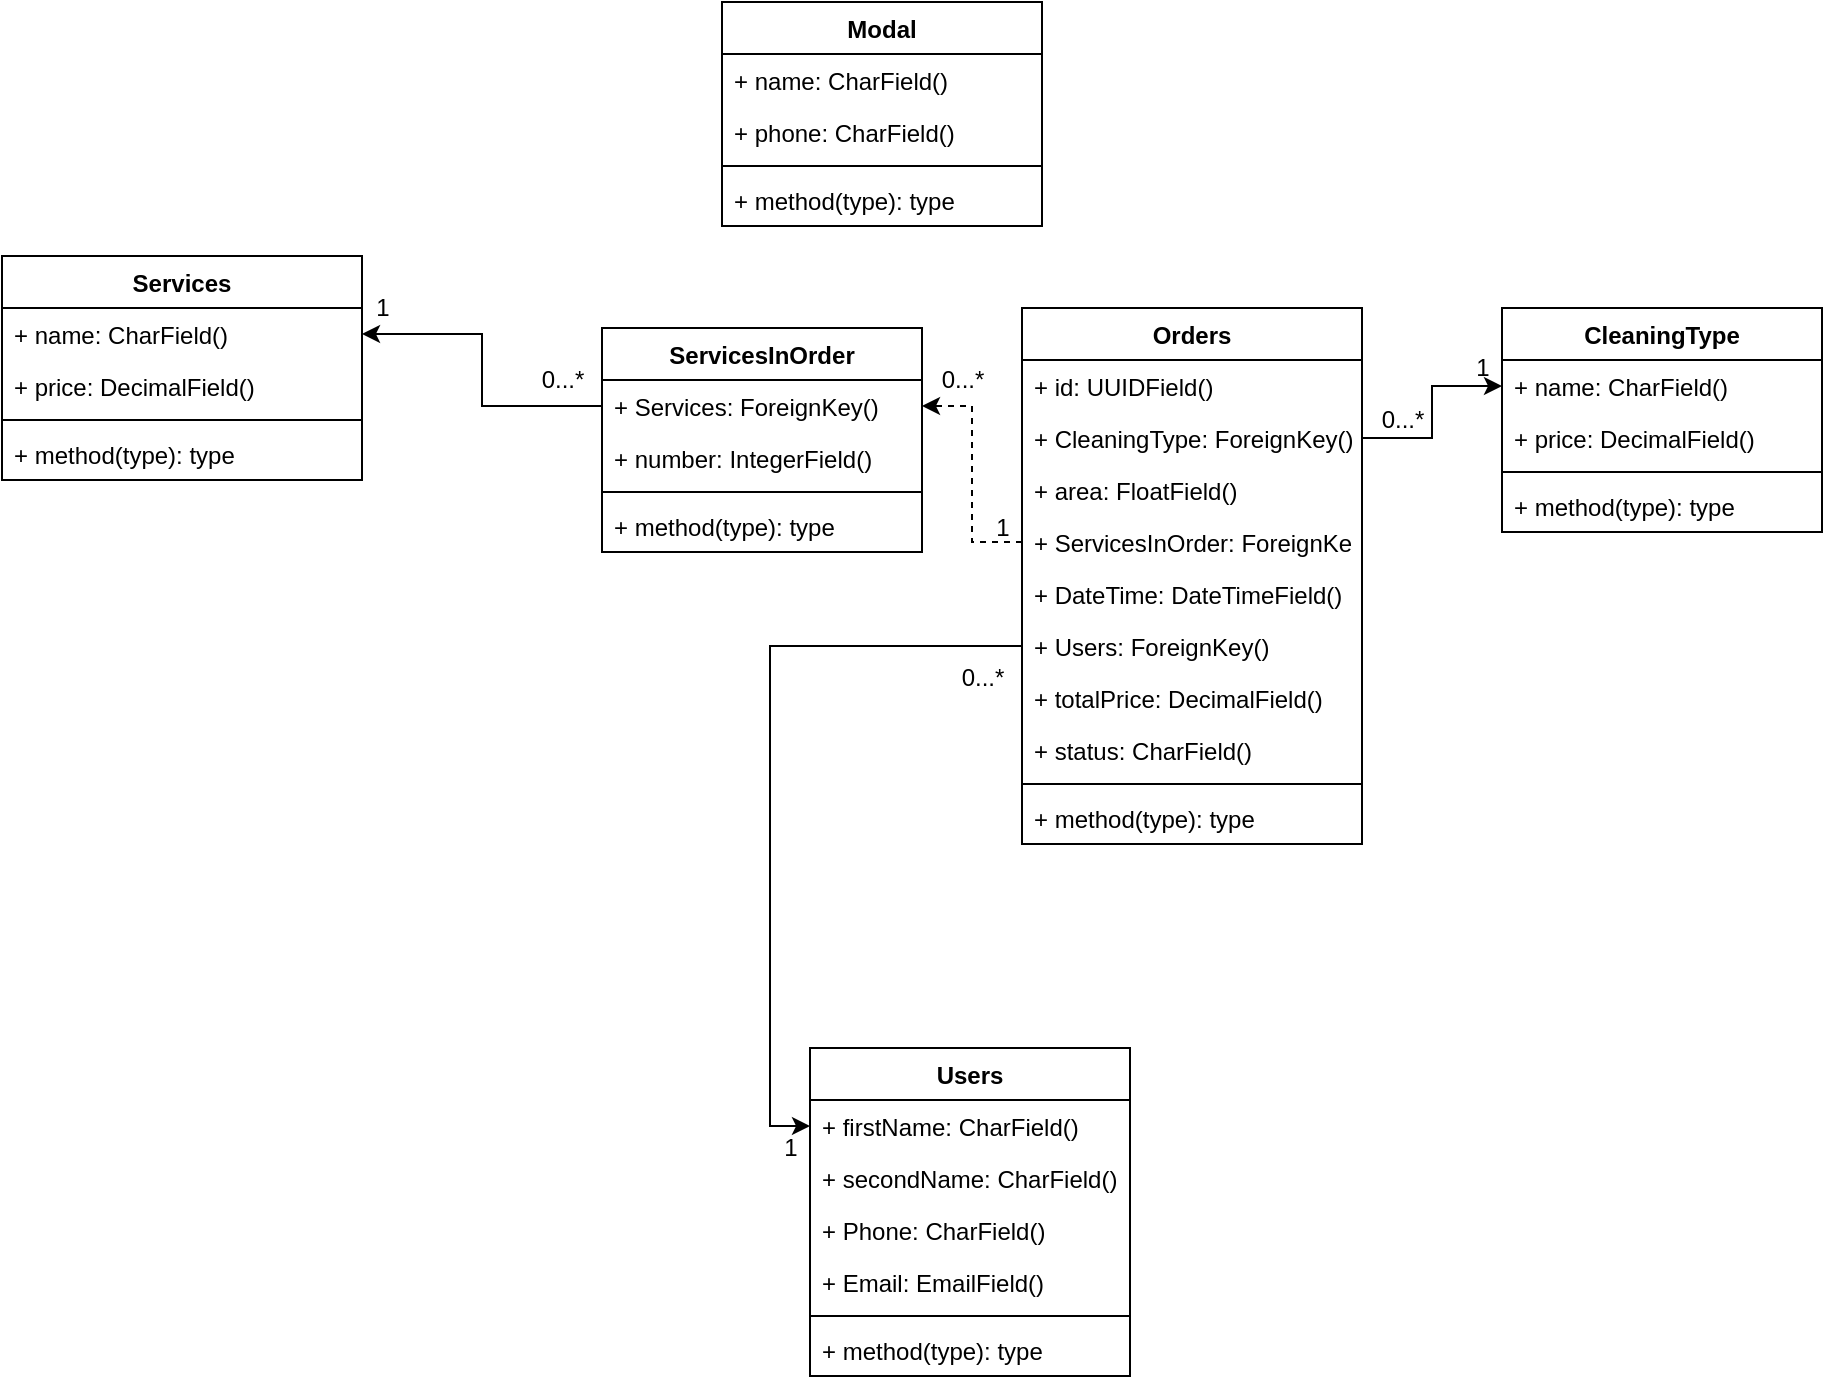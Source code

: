 <mxfile version="15.9.1" type="github">
  <diagram id="ygY2HYuMcvHjH5VAy_jx" name="Page-1">
    <mxGraphModel dx="2009" dy="800" grid="1" gridSize="10" guides="1" tooltips="1" connect="1" arrows="1" fold="1" page="1" pageScale="1" pageWidth="827" pageHeight="1169" math="0" shadow="0">
      <root>
        <mxCell id="0" />
        <mxCell id="1" parent="0" />
        <mxCell id="gsLRtTmGLF1T1LJWoBjL-1" value="Modal" style="swimlane;fontStyle=1;align=center;verticalAlign=top;childLayout=stackLayout;horizontal=1;startSize=26;horizontalStack=0;resizeParent=1;resizeParentMax=0;resizeLast=0;collapsible=1;marginBottom=0;" vertex="1" parent="1">
          <mxGeometry x="290" y="247" width="160" height="112" as="geometry" />
        </mxCell>
        <mxCell id="gsLRtTmGLF1T1LJWoBjL-2" value="+ name: CharField()" style="text;strokeColor=none;fillColor=none;align=left;verticalAlign=top;spacingLeft=4;spacingRight=4;overflow=hidden;rotatable=0;points=[[0,0.5],[1,0.5]];portConstraint=eastwest;" vertex="1" parent="gsLRtTmGLF1T1LJWoBjL-1">
          <mxGeometry y="26" width="160" height="26" as="geometry" />
        </mxCell>
        <mxCell id="gsLRtTmGLF1T1LJWoBjL-110" value="+ phone: CharField()" style="text;strokeColor=none;fillColor=none;align=left;verticalAlign=top;spacingLeft=4;spacingRight=4;overflow=hidden;rotatable=0;points=[[0,0.5],[1,0.5]];portConstraint=eastwest;" vertex="1" parent="gsLRtTmGLF1T1LJWoBjL-1">
          <mxGeometry y="52" width="160" height="26" as="geometry" />
        </mxCell>
        <mxCell id="gsLRtTmGLF1T1LJWoBjL-3" value="" style="line;strokeWidth=1;fillColor=none;align=left;verticalAlign=middle;spacingTop=-1;spacingLeft=3;spacingRight=3;rotatable=0;labelPosition=right;points=[];portConstraint=eastwest;" vertex="1" parent="gsLRtTmGLF1T1LJWoBjL-1">
          <mxGeometry y="78" width="160" height="8" as="geometry" />
        </mxCell>
        <mxCell id="gsLRtTmGLF1T1LJWoBjL-4" value="+ method(type): type" style="text;strokeColor=none;fillColor=none;align=left;verticalAlign=top;spacingLeft=4;spacingRight=4;overflow=hidden;rotatable=0;points=[[0,0.5],[1,0.5]];portConstraint=eastwest;" vertex="1" parent="gsLRtTmGLF1T1LJWoBjL-1">
          <mxGeometry y="86" width="160" height="26" as="geometry" />
        </mxCell>
        <mxCell id="gsLRtTmGLF1T1LJWoBjL-5" value="Orders" style="swimlane;fontStyle=1;align=center;verticalAlign=top;childLayout=stackLayout;horizontal=1;startSize=26;horizontalStack=0;resizeParent=1;resizeParentMax=0;resizeLast=0;collapsible=1;marginBottom=0;" vertex="1" parent="1">
          <mxGeometry x="440" y="400" width="170" height="268" as="geometry" />
        </mxCell>
        <mxCell id="gsLRtTmGLF1T1LJWoBjL-6" value="+ id: UUIDField()" style="text;strokeColor=none;fillColor=none;align=left;verticalAlign=top;spacingLeft=4;spacingRight=4;overflow=hidden;rotatable=0;points=[[0,0.5],[1,0.5]];portConstraint=eastwest;" vertex="1" parent="gsLRtTmGLF1T1LJWoBjL-5">
          <mxGeometry y="26" width="170" height="26" as="geometry" />
        </mxCell>
        <mxCell id="gsLRtTmGLF1T1LJWoBjL-68" value="+ CleaningType: ForeignKey()" style="text;strokeColor=none;fillColor=none;align=left;verticalAlign=top;spacingLeft=4;spacingRight=4;overflow=hidden;rotatable=0;points=[[0,0.5],[1,0.5]];portConstraint=eastwest;" vertex="1" parent="gsLRtTmGLF1T1LJWoBjL-5">
          <mxGeometry y="52" width="170" height="26" as="geometry" />
        </mxCell>
        <mxCell id="gsLRtTmGLF1T1LJWoBjL-69" value="+ area: FloatField()" style="text;strokeColor=none;fillColor=none;align=left;verticalAlign=top;spacingLeft=4;spacingRight=4;overflow=hidden;rotatable=0;points=[[0,0.5],[1,0.5]];portConstraint=eastwest;" vertex="1" parent="gsLRtTmGLF1T1LJWoBjL-5">
          <mxGeometry y="78" width="170" height="26" as="geometry" />
        </mxCell>
        <mxCell id="gsLRtTmGLF1T1LJWoBjL-70" value="+ ServicesInOrder: ForeignKey()" style="text;strokeColor=none;fillColor=none;align=left;verticalAlign=top;spacingLeft=4;spacingRight=4;overflow=hidden;rotatable=0;points=[[0,0.5],[1,0.5]];portConstraint=eastwest;" vertex="1" parent="gsLRtTmGLF1T1LJWoBjL-5">
          <mxGeometry y="104" width="170" height="26" as="geometry" />
        </mxCell>
        <mxCell id="gsLRtTmGLF1T1LJWoBjL-100" value="+ DateTime: DateTimeField()" style="text;strokeColor=none;fillColor=none;align=left;verticalAlign=top;spacingLeft=4;spacingRight=4;overflow=hidden;rotatable=0;points=[[0,0.5],[1,0.5]];portConstraint=eastwest;" vertex="1" parent="gsLRtTmGLF1T1LJWoBjL-5">
          <mxGeometry y="130" width="170" height="26" as="geometry" />
        </mxCell>
        <mxCell id="gsLRtTmGLF1T1LJWoBjL-101" value="+ Users: ForeignKey()" style="text;strokeColor=none;fillColor=none;align=left;verticalAlign=top;spacingLeft=4;spacingRight=4;overflow=hidden;rotatable=0;points=[[0,0.5],[1,0.5]];portConstraint=eastwest;" vertex="1" parent="gsLRtTmGLF1T1LJWoBjL-5">
          <mxGeometry y="156" width="170" height="26" as="geometry" />
        </mxCell>
        <mxCell id="gsLRtTmGLF1T1LJWoBjL-103" value="+ totalPrice: DecimalField()" style="text;strokeColor=none;fillColor=none;align=left;verticalAlign=top;spacingLeft=4;spacingRight=4;overflow=hidden;rotatable=0;points=[[0,0.5],[1,0.5]];portConstraint=eastwest;" vertex="1" parent="gsLRtTmGLF1T1LJWoBjL-5">
          <mxGeometry y="182" width="170" height="26" as="geometry" />
        </mxCell>
        <mxCell id="gsLRtTmGLF1T1LJWoBjL-104" value="+ status: CharField()" style="text;strokeColor=none;fillColor=none;align=left;verticalAlign=top;spacingLeft=4;spacingRight=4;overflow=hidden;rotatable=0;points=[[0,0.5],[1,0.5]];portConstraint=eastwest;" vertex="1" parent="gsLRtTmGLF1T1LJWoBjL-5">
          <mxGeometry y="208" width="170" height="26" as="geometry" />
        </mxCell>
        <mxCell id="gsLRtTmGLF1T1LJWoBjL-7" value="" style="line;strokeWidth=1;fillColor=none;align=left;verticalAlign=middle;spacingTop=-1;spacingLeft=3;spacingRight=3;rotatable=0;labelPosition=right;points=[];portConstraint=eastwest;" vertex="1" parent="gsLRtTmGLF1T1LJWoBjL-5">
          <mxGeometry y="234" width="170" height="8" as="geometry" />
        </mxCell>
        <mxCell id="gsLRtTmGLF1T1LJWoBjL-8" value="+ method(type): type" style="text;strokeColor=none;fillColor=none;align=left;verticalAlign=top;spacingLeft=4;spacingRight=4;overflow=hidden;rotatable=0;points=[[0,0.5],[1,0.5]];portConstraint=eastwest;" vertex="1" parent="gsLRtTmGLF1T1LJWoBjL-5">
          <mxGeometry y="242" width="170" height="26" as="geometry" />
        </mxCell>
        <mxCell id="gsLRtTmGLF1T1LJWoBjL-9" value="Users" style="swimlane;fontStyle=1;align=center;verticalAlign=top;childLayout=stackLayout;horizontal=1;startSize=26;horizontalStack=0;resizeParent=1;resizeParentMax=0;resizeLast=0;collapsible=1;marginBottom=0;" vertex="1" parent="1">
          <mxGeometry x="334" y="770" width="160" height="164" as="geometry" />
        </mxCell>
        <mxCell id="gsLRtTmGLF1T1LJWoBjL-10" value="+ firstName: CharField()" style="text;strokeColor=none;fillColor=none;align=left;verticalAlign=top;spacingLeft=4;spacingRight=4;overflow=hidden;rotatable=0;points=[[0,0.5],[1,0.5]];portConstraint=eastwest;" vertex="1" parent="gsLRtTmGLF1T1LJWoBjL-9">
          <mxGeometry y="26" width="160" height="26" as="geometry" />
        </mxCell>
        <mxCell id="gsLRtTmGLF1T1LJWoBjL-54" value="+ secondName: CharField()" style="text;strokeColor=none;fillColor=none;align=left;verticalAlign=top;spacingLeft=4;spacingRight=4;overflow=hidden;rotatable=0;points=[[0,0.5],[1,0.5]];portConstraint=eastwest;" vertex="1" parent="gsLRtTmGLF1T1LJWoBjL-9">
          <mxGeometry y="52" width="160" height="26" as="geometry" />
        </mxCell>
        <mxCell id="gsLRtTmGLF1T1LJWoBjL-120" value="+ Phone: CharField()" style="text;strokeColor=none;fillColor=none;align=left;verticalAlign=top;spacingLeft=4;spacingRight=4;overflow=hidden;rotatable=0;points=[[0,0.5],[1,0.5]];portConstraint=eastwest;" vertex="1" parent="gsLRtTmGLF1T1LJWoBjL-9">
          <mxGeometry y="78" width="160" height="26" as="geometry" />
        </mxCell>
        <mxCell id="gsLRtTmGLF1T1LJWoBjL-121" value="+ Email: EmailField()" style="text;strokeColor=none;fillColor=none;align=left;verticalAlign=top;spacingLeft=4;spacingRight=4;overflow=hidden;rotatable=0;points=[[0,0.5],[1,0.5]];portConstraint=eastwest;" vertex="1" parent="gsLRtTmGLF1T1LJWoBjL-9">
          <mxGeometry y="104" width="160" height="26" as="geometry" />
        </mxCell>
        <mxCell id="gsLRtTmGLF1T1LJWoBjL-11" value="" style="line;strokeWidth=1;fillColor=none;align=left;verticalAlign=middle;spacingTop=-1;spacingLeft=3;spacingRight=3;rotatable=0;labelPosition=right;points=[];portConstraint=eastwest;" vertex="1" parent="gsLRtTmGLF1T1LJWoBjL-9">
          <mxGeometry y="130" width="160" height="8" as="geometry" />
        </mxCell>
        <mxCell id="gsLRtTmGLF1T1LJWoBjL-12" value="+ method(type): type" style="text;strokeColor=none;fillColor=none;align=left;verticalAlign=top;spacingLeft=4;spacingRight=4;overflow=hidden;rotatable=0;points=[[0,0.5],[1,0.5]];portConstraint=eastwest;" vertex="1" parent="gsLRtTmGLF1T1LJWoBjL-9">
          <mxGeometry y="138" width="160" height="26" as="geometry" />
        </mxCell>
        <mxCell id="gsLRtTmGLF1T1LJWoBjL-13" value="CleaningType" style="swimlane;fontStyle=1;align=center;verticalAlign=top;childLayout=stackLayout;horizontal=1;startSize=26;horizontalStack=0;resizeParent=1;resizeParentMax=0;resizeLast=0;collapsible=1;marginBottom=0;" vertex="1" parent="1">
          <mxGeometry x="680" y="400" width="160" height="112" as="geometry" />
        </mxCell>
        <mxCell id="gsLRtTmGLF1T1LJWoBjL-14" value="+ name: CharField()" style="text;strokeColor=none;fillColor=none;align=left;verticalAlign=top;spacingLeft=4;spacingRight=4;overflow=hidden;rotatable=0;points=[[0,0.5],[1,0.5]];portConstraint=eastwest;" vertex="1" parent="gsLRtTmGLF1T1LJWoBjL-13">
          <mxGeometry y="26" width="160" height="26" as="geometry" />
        </mxCell>
        <mxCell id="gsLRtTmGLF1T1LJWoBjL-22" value="+ price: DecimalField()" style="text;strokeColor=none;fillColor=none;align=left;verticalAlign=top;spacingLeft=4;spacingRight=4;overflow=hidden;rotatable=0;points=[[0,0.5],[1,0.5]];portConstraint=eastwest;" vertex="1" parent="gsLRtTmGLF1T1LJWoBjL-13">
          <mxGeometry y="52" width="160" height="26" as="geometry" />
        </mxCell>
        <mxCell id="gsLRtTmGLF1T1LJWoBjL-15" value="" style="line;strokeWidth=1;fillColor=none;align=left;verticalAlign=middle;spacingTop=-1;spacingLeft=3;spacingRight=3;rotatable=0;labelPosition=right;points=[];portConstraint=eastwest;" vertex="1" parent="gsLRtTmGLF1T1LJWoBjL-13">
          <mxGeometry y="78" width="160" height="8" as="geometry" />
        </mxCell>
        <mxCell id="gsLRtTmGLF1T1LJWoBjL-16" value="+ method(type): type" style="text;strokeColor=none;fillColor=none;align=left;verticalAlign=top;spacingLeft=4;spacingRight=4;overflow=hidden;rotatable=0;points=[[0,0.5],[1,0.5]];portConstraint=eastwest;" vertex="1" parent="gsLRtTmGLF1T1LJWoBjL-13">
          <mxGeometry y="86" width="160" height="26" as="geometry" />
        </mxCell>
        <mxCell id="gsLRtTmGLF1T1LJWoBjL-27" value="Services" style="swimlane;fontStyle=1;align=center;verticalAlign=top;childLayout=stackLayout;horizontal=1;startSize=26;horizontalStack=0;resizeParent=1;resizeParentMax=0;resizeLast=0;collapsible=1;marginBottom=0;" vertex="1" parent="1">
          <mxGeometry x="-70" y="374" width="180" height="112" as="geometry" />
        </mxCell>
        <mxCell id="gsLRtTmGLF1T1LJWoBjL-32" value="+ name: CharField()" style="text;strokeColor=none;fillColor=none;align=left;verticalAlign=top;spacingLeft=4;spacingRight=4;overflow=hidden;rotatable=0;points=[[0,0.5],[1,0.5]];portConstraint=eastwest;" vertex="1" parent="gsLRtTmGLF1T1LJWoBjL-27">
          <mxGeometry y="26" width="180" height="26" as="geometry" />
        </mxCell>
        <mxCell id="gsLRtTmGLF1T1LJWoBjL-112" value="+ price: DecimalField()" style="text;strokeColor=none;fillColor=none;align=left;verticalAlign=top;spacingLeft=4;spacingRight=4;overflow=hidden;rotatable=0;points=[[0,0.5],[1,0.5]];portConstraint=eastwest;" vertex="1" parent="gsLRtTmGLF1T1LJWoBjL-27">
          <mxGeometry y="52" width="180" height="26" as="geometry" />
        </mxCell>
        <mxCell id="gsLRtTmGLF1T1LJWoBjL-29" value="" style="line;strokeWidth=1;fillColor=none;align=left;verticalAlign=middle;spacingTop=-1;spacingLeft=3;spacingRight=3;rotatable=0;labelPosition=right;points=[];portConstraint=eastwest;" vertex="1" parent="gsLRtTmGLF1T1LJWoBjL-27">
          <mxGeometry y="78" width="180" height="8" as="geometry" />
        </mxCell>
        <mxCell id="gsLRtTmGLF1T1LJWoBjL-30" value="+ method(type): type" style="text;strokeColor=none;fillColor=none;align=left;verticalAlign=top;spacingLeft=4;spacingRight=4;overflow=hidden;rotatable=0;points=[[0,0.5],[1,0.5]];portConstraint=eastwest;" vertex="1" parent="gsLRtTmGLF1T1LJWoBjL-27">
          <mxGeometry y="86" width="180" height="26" as="geometry" />
        </mxCell>
        <mxCell id="gsLRtTmGLF1T1LJWoBjL-99" style="edgeStyle=orthogonalEdgeStyle;rounded=0;orthogonalLoop=1;jettySize=auto;html=1;exitX=1;exitY=0.5;exitDx=0;exitDy=0;entryX=0;entryY=0.5;entryDx=0;entryDy=0;" edge="1" parent="1" source="gsLRtTmGLF1T1LJWoBjL-68" target="gsLRtTmGLF1T1LJWoBjL-14">
          <mxGeometry relative="1" as="geometry" />
        </mxCell>
        <mxCell id="gsLRtTmGLF1T1LJWoBjL-111" style="edgeStyle=orthogonalEdgeStyle;rounded=0;orthogonalLoop=1;jettySize=auto;html=1;exitX=0;exitY=0.5;exitDx=0;exitDy=0;entryX=0;entryY=0.5;entryDx=0;entryDy=0;" edge="1" parent="1" source="gsLRtTmGLF1T1LJWoBjL-101" target="gsLRtTmGLF1T1LJWoBjL-10">
          <mxGeometry relative="1" as="geometry" />
        </mxCell>
        <mxCell id="gsLRtTmGLF1T1LJWoBjL-114" value="ServicesInOrder" style="swimlane;fontStyle=1;align=center;verticalAlign=top;childLayout=stackLayout;horizontal=1;startSize=26;horizontalStack=0;resizeParent=1;resizeParentMax=0;resizeLast=0;collapsible=1;marginBottom=0;" vertex="1" parent="1">
          <mxGeometry x="230" y="410" width="160" height="112" as="geometry" />
        </mxCell>
        <mxCell id="gsLRtTmGLF1T1LJWoBjL-115" value="+ Services: ForeignKey()" style="text;strokeColor=none;fillColor=none;align=left;verticalAlign=top;spacingLeft=4;spacingRight=4;overflow=hidden;rotatable=0;points=[[0,0.5],[1,0.5]];portConstraint=eastwest;" vertex="1" parent="gsLRtTmGLF1T1LJWoBjL-114">
          <mxGeometry y="26" width="160" height="26" as="geometry" />
        </mxCell>
        <mxCell id="gsLRtTmGLF1T1LJWoBjL-113" value="+ number: IntegerField()" style="text;strokeColor=none;fillColor=none;align=left;verticalAlign=top;spacingLeft=4;spacingRight=4;overflow=hidden;rotatable=0;points=[[0,0.5],[1,0.5]];portConstraint=eastwest;" vertex="1" parent="gsLRtTmGLF1T1LJWoBjL-114">
          <mxGeometry y="52" width="160" height="26" as="geometry" />
        </mxCell>
        <mxCell id="gsLRtTmGLF1T1LJWoBjL-116" value="" style="line;strokeWidth=1;fillColor=none;align=left;verticalAlign=middle;spacingTop=-1;spacingLeft=3;spacingRight=3;rotatable=0;labelPosition=right;points=[];portConstraint=eastwest;" vertex="1" parent="gsLRtTmGLF1T1LJWoBjL-114">
          <mxGeometry y="78" width="160" height="8" as="geometry" />
        </mxCell>
        <mxCell id="gsLRtTmGLF1T1LJWoBjL-117" value="+ method(type): type" style="text;strokeColor=none;fillColor=none;align=left;verticalAlign=top;spacingLeft=4;spacingRight=4;overflow=hidden;rotatable=0;points=[[0,0.5],[1,0.5]];portConstraint=eastwest;" vertex="1" parent="gsLRtTmGLF1T1LJWoBjL-114">
          <mxGeometry y="86" width="160" height="26" as="geometry" />
        </mxCell>
        <mxCell id="gsLRtTmGLF1T1LJWoBjL-118" style="edgeStyle=orthogonalEdgeStyle;rounded=0;orthogonalLoop=1;jettySize=auto;html=1;exitX=0;exitY=0.5;exitDx=0;exitDy=0;entryX=1;entryY=0.5;entryDx=0;entryDy=0;dashed=1;" edge="1" parent="1" source="gsLRtTmGLF1T1LJWoBjL-70" target="gsLRtTmGLF1T1LJWoBjL-115">
          <mxGeometry relative="1" as="geometry" />
        </mxCell>
        <mxCell id="gsLRtTmGLF1T1LJWoBjL-119" style="edgeStyle=orthogonalEdgeStyle;rounded=0;orthogonalLoop=1;jettySize=auto;html=1;exitX=0;exitY=0.5;exitDx=0;exitDy=0;entryX=1;entryY=0.5;entryDx=0;entryDy=0;" edge="1" parent="1" source="gsLRtTmGLF1T1LJWoBjL-115" target="gsLRtTmGLF1T1LJWoBjL-32">
          <mxGeometry relative="1" as="geometry" />
        </mxCell>
        <mxCell id="gsLRtTmGLF1T1LJWoBjL-125" value="1" style="text;html=1;align=center;verticalAlign=middle;resizable=0;points=[];autosize=1;strokeColor=none;fillColor=none;" vertex="1" parent="1">
          <mxGeometry x="660" y="420" width="20" height="20" as="geometry" />
        </mxCell>
        <mxCell id="gsLRtTmGLF1T1LJWoBjL-126" value="0...*" style="text;html=1;align=center;verticalAlign=middle;resizable=0;points=[];autosize=1;strokeColor=none;fillColor=none;" vertex="1" parent="1">
          <mxGeometry x="610" y="446" width="40" height="20" as="geometry" />
        </mxCell>
        <mxCell id="gsLRtTmGLF1T1LJWoBjL-127" value="1" style="text;html=1;align=center;verticalAlign=middle;resizable=0;points=[];autosize=1;strokeColor=none;fillColor=none;" vertex="1" parent="1">
          <mxGeometry x="314" y="810" width="20" height="20" as="geometry" />
        </mxCell>
        <mxCell id="gsLRtTmGLF1T1LJWoBjL-128" value="0...*" style="text;html=1;align=center;verticalAlign=middle;resizable=0;points=[];autosize=1;strokeColor=none;fillColor=none;" vertex="1" parent="1">
          <mxGeometry x="400" y="574.5" width="40" height="20" as="geometry" />
        </mxCell>
        <mxCell id="gsLRtTmGLF1T1LJWoBjL-129" value="1" style="text;html=1;align=center;verticalAlign=middle;resizable=0;points=[];autosize=1;strokeColor=none;fillColor=none;" vertex="1" parent="1">
          <mxGeometry x="110" y="390" width="20" height="20" as="geometry" />
        </mxCell>
        <mxCell id="gsLRtTmGLF1T1LJWoBjL-130" value="0...*" style="text;html=1;align=center;verticalAlign=middle;resizable=0;points=[];autosize=1;strokeColor=none;fillColor=none;" vertex="1" parent="1">
          <mxGeometry x="190" y="426" width="40" height="20" as="geometry" />
        </mxCell>
        <mxCell id="gsLRtTmGLF1T1LJWoBjL-131" value="0...*" style="text;html=1;align=center;verticalAlign=middle;resizable=0;points=[];autosize=1;strokeColor=none;fillColor=none;" vertex="1" parent="1">
          <mxGeometry x="390" y="426" width="40" height="20" as="geometry" />
        </mxCell>
        <mxCell id="gsLRtTmGLF1T1LJWoBjL-132" value="1" style="text;html=1;align=center;verticalAlign=middle;resizable=0;points=[];autosize=1;strokeColor=none;fillColor=none;" vertex="1" parent="1">
          <mxGeometry x="420" y="500" width="20" height="20" as="geometry" />
        </mxCell>
      </root>
    </mxGraphModel>
  </diagram>
</mxfile>
